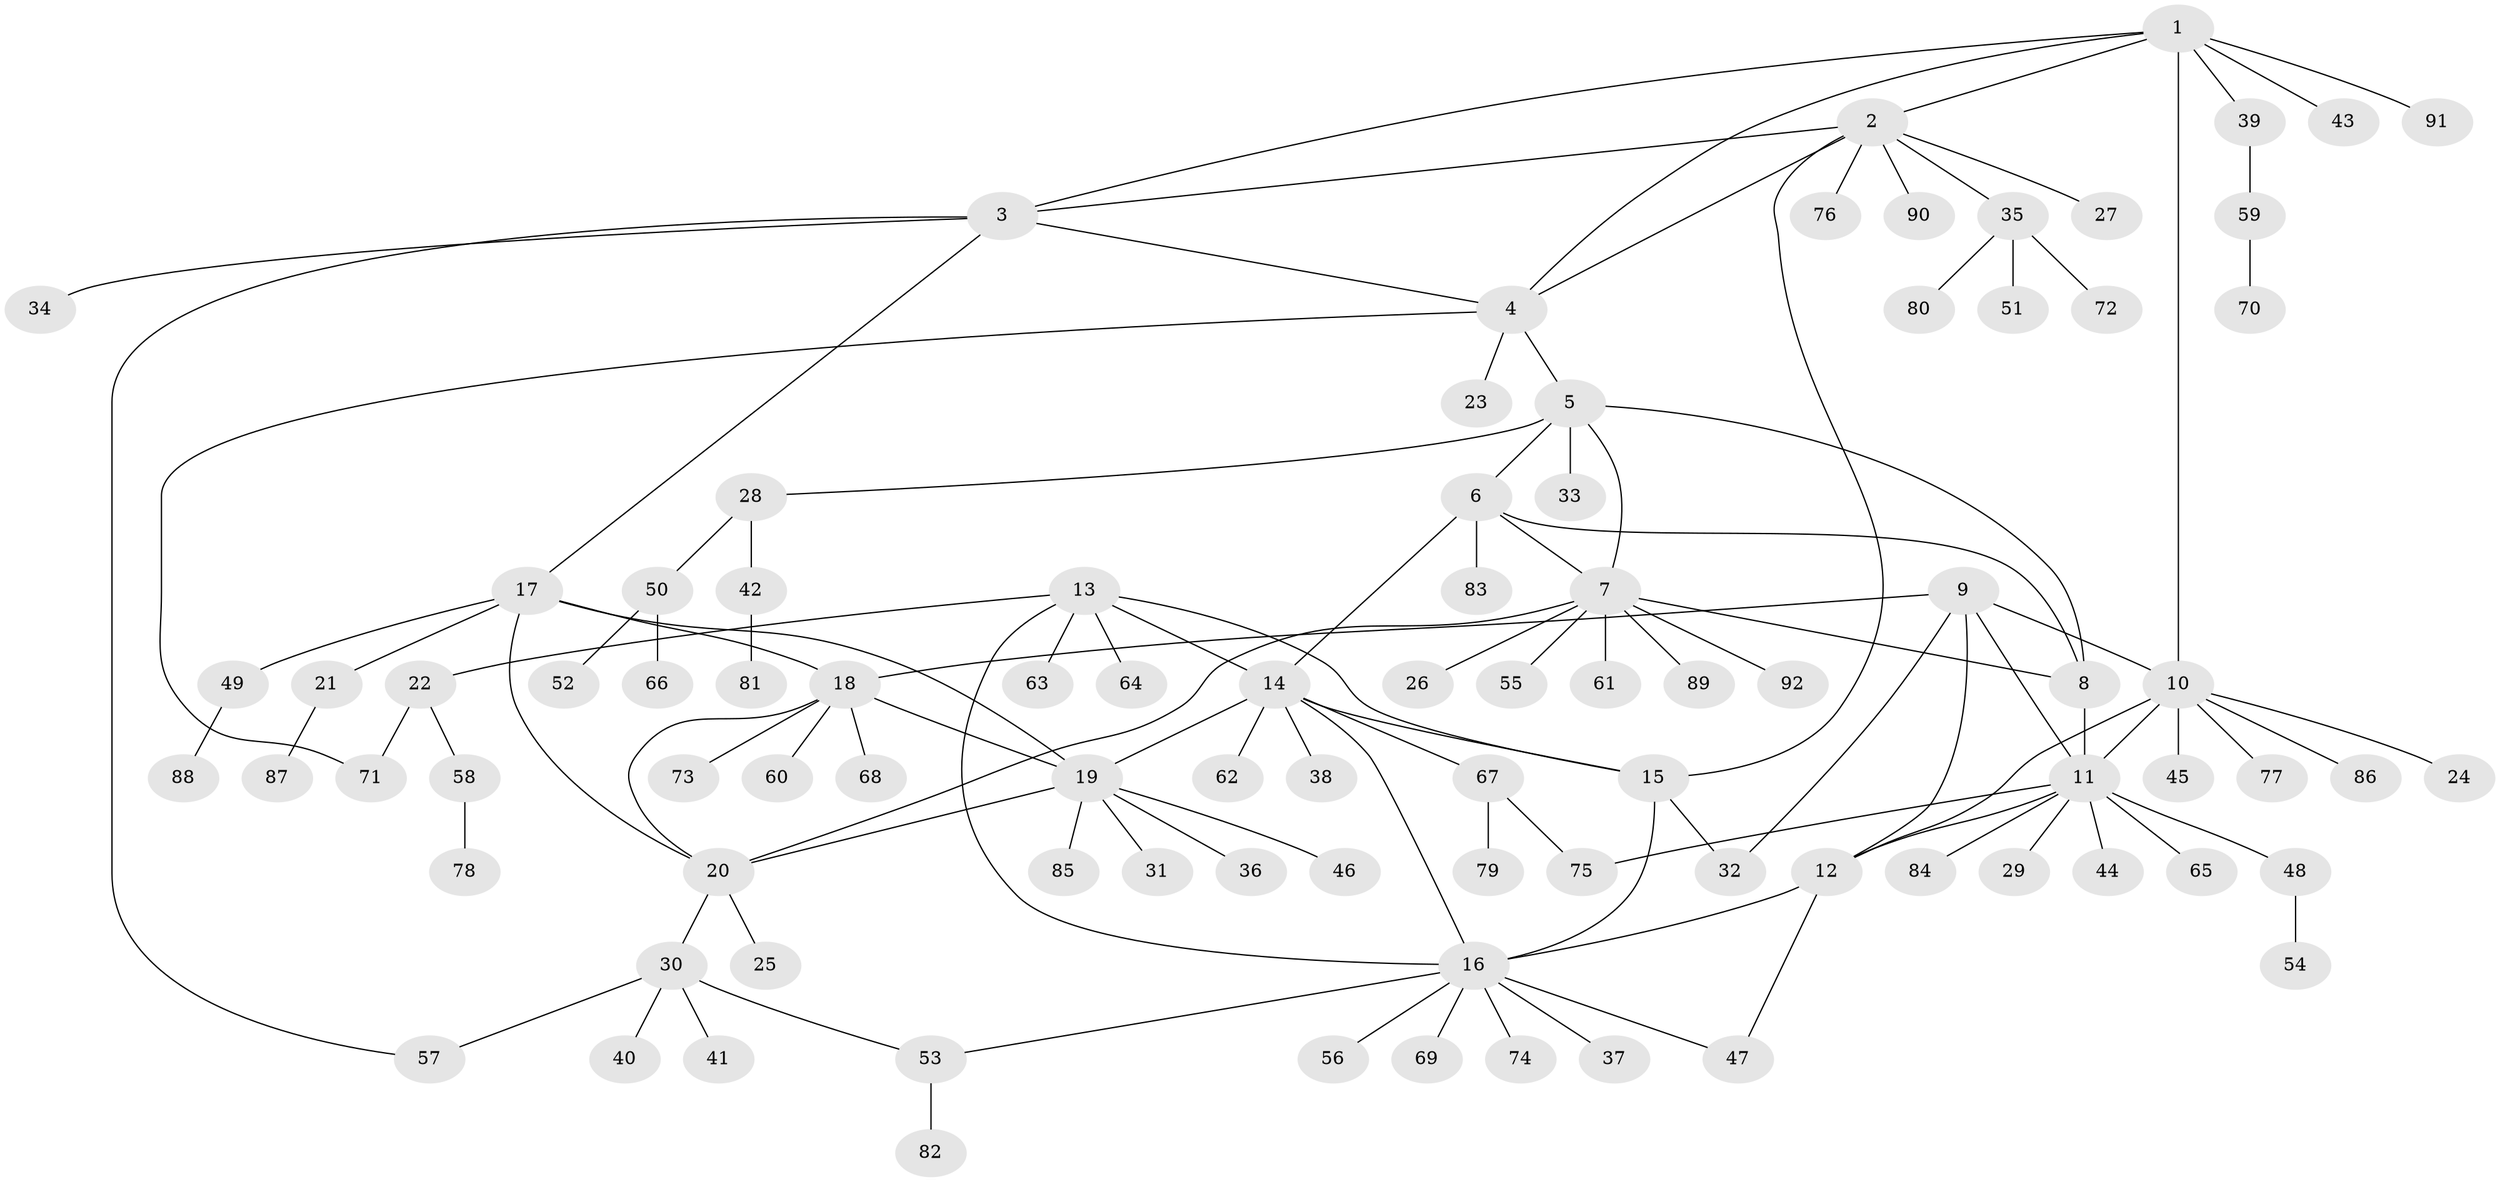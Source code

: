 // Generated by graph-tools (version 1.1) at 2025/16/03/09/25 04:16:05]
// undirected, 92 vertices, 118 edges
graph export_dot {
graph [start="1"]
  node [color=gray90,style=filled];
  1;
  2;
  3;
  4;
  5;
  6;
  7;
  8;
  9;
  10;
  11;
  12;
  13;
  14;
  15;
  16;
  17;
  18;
  19;
  20;
  21;
  22;
  23;
  24;
  25;
  26;
  27;
  28;
  29;
  30;
  31;
  32;
  33;
  34;
  35;
  36;
  37;
  38;
  39;
  40;
  41;
  42;
  43;
  44;
  45;
  46;
  47;
  48;
  49;
  50;
  51;
  52;
  53;
  54;
  55;
  56;
  57;
  58;
  59;
  60;
  61;
  62;
  63;
  64;
  65;
  66;
  67;
  68;
  69;
  70;
  71;
  72;
  73;
  74;
  75;
  76;
  77;
  78;
  79;
  80;
  81;
  82;
  83;
  84;
  85;
  86;
  87;
  88;
  89;
  90;
  91;
  92;
  1 -- 2;
  1 -- 3;
  1 -- 4;
  1 -- 10;
  1 -- 39;
  1 -- 43;
  1 -- 91;
  2 -- 3;
  2 -- 4;
  2 -- 15;
  2 -- 27;
  2 -- 35;
  2 -- 76;
  2 -- 90;
  3 -- 4;
  3 -- 17;
  3 -- 34;
  3 -- 57;
  4 -- 5;
  4 -- 23;
  4 -- 71;
  5 -- 6;
  5 -- 7;
  5 -- 8;
  5 -- 28;
  5 -- 33;
  6 -- 7;
  6 -- 8;
  6 -- 14;
  6 -- 83;
  7 -- 8;
  7 -- 20;
  7 -- 26;
  7 -- 55;
  7 -- 61;
  7 -- 89;
  7 -- 92;
  8 -- 11;
  9 -- 10;
  9 -- 11;
  9 -- 12;
  9 -- 18;
  9 -- 32;
  10 -- 11;
  10 -- 12;
  10 -- 24;
  10 -- 45;
  10 -- 77;
  10 -- 86;
  11 -- 12;
  11 -- 29;
  11 -- 44;
  11 -- 48;
  11 -- 65;
  11 -- 75;
  11 -- 84;
  12 -- 16;
  12 -- 47;
  13 -- 14;
  13 -- 15;
  13 -- 16;
  13 -- 22;
  13 -- 63;
  13 -- 64;
  14 -- 15;
  14 -- 16;
  14 -- 19;
  14 -- 38;
  14 -- 62;
  14 -- 67;
  15 -- 16;
  15 -- 32;
  16 -- 37;
  16 -- 47;
  16 -- 53;
  16 -- 56;
  16 -- 69;
  16 -- 74;
  17 -- 18;
  17 -- 19;
  17 -- 20;
  17 -- 21;
  17 -- 49;
  18 -- 19;
  18 -- 20;
  18 -- 60;
  18 -- 68;
  18 -- 73;
  19 -- 20;
  19 -- 31;
  19 -- 36;
  19 -- 46;
  19 -- 85;
  20 -- 25;
  20 -- 30;
  21 -- 87;
  22 -- 58;
  22 -- 71;
  28 -- 42;
  28 -- 50;
  30 -- 40;
  30 -- 41;
  30 -- 53;
  30 -- 57;
  35 -- 51;
  35 -- 72;
  35 -- 80;
  39 -- 59;
  42 -- 81;
  48 -- 54;
  49 -- 88;
  50 -- 52;
  50 -- 66;
  53 -- 82;
  58 -- 78;
  59 -- 70;
  67 -- 75;
  67 -- 79;
}
